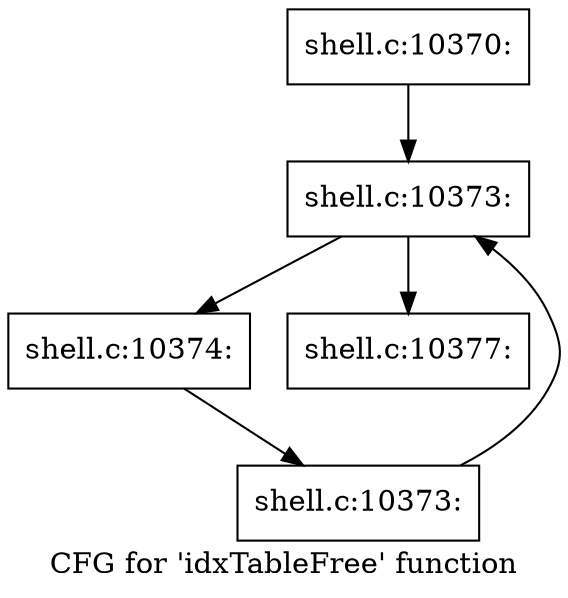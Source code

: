 digraph "CFG for 'idxTableFree' function" {
	label="CFG for 'idxTableFree' function";

	Node0x560276d00130 [shape=record,label="{shell.c:10370:}"];
	Node0x560276d00130 -> Node0x560276d02600;
	Node0x560276d02600 [shape=record,label="{shell.c:10373:}"];
	Node0x560276d02600 -> Node0x560276d02740;
	Node0x560276d02600 -> Node0x560276d01aa0;
	Node0x560276d02740 [shape=record,label="{shell.c:10374:}"];
	Node0x560276d02740 -> Node0x560276d026b0;
	Node0x560276d026b0 [shape=record,label="{shell.c:10373:}"];
	Node0x560276d026b0 -> Node0x560276d02600;
	Node0x560276d01aa0 [shape=record,label="{shell.c:10377:}"];
}
